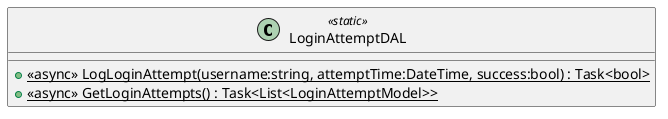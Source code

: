 @startuml
class LoginAttemptDAL <<static>> {
    + {static} <<async>> LogLoginAttempt(username:string, attemptTime:DateTime, success:bool) : Task<bool>
    + {static} <<async>> GetLoginAttempts() : Task<List<LoginAttemptModel>>
}
@enduml
